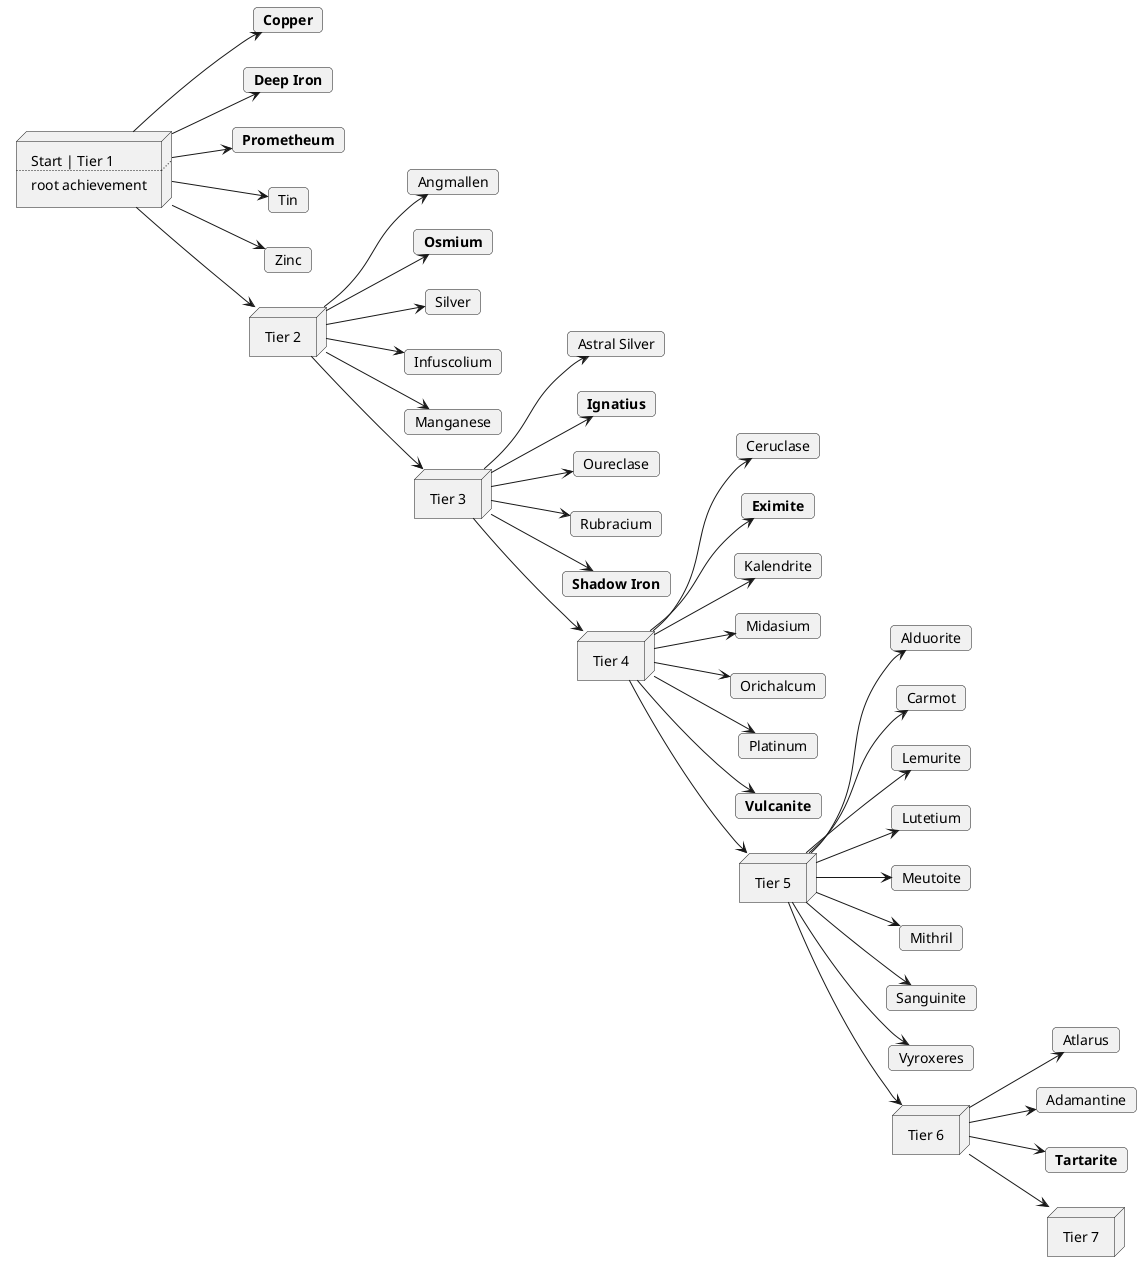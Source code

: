 @startuml
left to right direction
skinparam card {
    roundCorner 8
}


node root [
    Start | Tier 1
    ....
    root achievement
]

'Tier 1 achievements [Parent is root]
card "**Copper**" as Copper
card "**Deep Iron**" as DeepIron
card "**Prometheum**" as Prometheum
card Tin
card Zinc
node tier2 [
    Tier 2
]

'Tier 1 Links
root-->Copper
root-->DeepIron
root-->Prometheum
root-->Tin
root-->Zinc
root-->tier2

'Tier 2 achievements
card Angmallen
card "**Osmium**" as Osmium
card Silver
card Infuscolium
card Manganese
node tier3 [
    Tier 3
]

'Tier 2 Links
tier2-->Angmallen
tier2-->Osmium
tier2-->Silver
tier2-->Infuscolium
tier2-->Manganese
tier2-->tier3

'Tier 3 Cards
card "Astral Silver" as AstralSilver
card "**Ignatius**" as Ignatius
card Oureclase
card Rubracium
card "**Shadow Iron**" as ShadowIron
node tier4 [
    Tier 4
]

'Tier 3 Links
tier3-->AstralSilver
tier3-->Ignatius
tier3-->Oureclase
tier3-->Rubracium
tier3-->ShadowIron
tier3-->tier4

'Tier 4 Cards
card Ceruclase
card "**Eximite**" as Eximite
card Kalendrite
card Midasium
card Orichalcum
card Platinum
card "**Vulcanite**" as Vulcanite
node tier5 [
    Tier 5
]

'Tier 4 Links
tier4-->Ceruclase
tier4-->Eximite
tier4-->Kalendrite
tier4-->Midasium
tier4-->Orichalcum
tier4-->Platinum
tier4-->Vulcanite
tier4-->tier5

'Tier 5 Cards
card Alduorite
card Carmot
card Lemurite
card Lutetium
card Meutoite
card Mithril
card Sanguinite
card Vyroxeres
node tier6 [
    Tier 6
]

'Tier 5 Links
tier5-->Alduorite
tier5-->Carmot
tier5-->Lemurite
tier5-->Lutetium
tier5-->Meutoite
tier5-->Mithril
tier5-->Sanguinite
tier5-->Vyroxeres
tier5-->tier6

'Tier 6 Cards
card Atlarus
card Adamantine
card "**Tartarite**" as Tartarite
node tier7 [
    Tier 7
]

'Tier 6 Links
tier6-->Atlarus
tier6-->Adamantine
tier6-->Tartarite
tier6-->tier7

'Tier 7 Cards



@enduml


